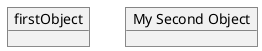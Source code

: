 
@startuml object.1_basic
object firstObject 
object "My Second Object" as o2 
@enduml

@startuml object.2_field
object user1
user1 : name = "Dummy" 
user1 : id = 123

object user2 {
    name = "Dummy2",
    id = 246
}
@enduml

@startuml uml_object
object "__インスタンス名 : クラス名__" as foo {
    変数名 = 値
}
@enduml
